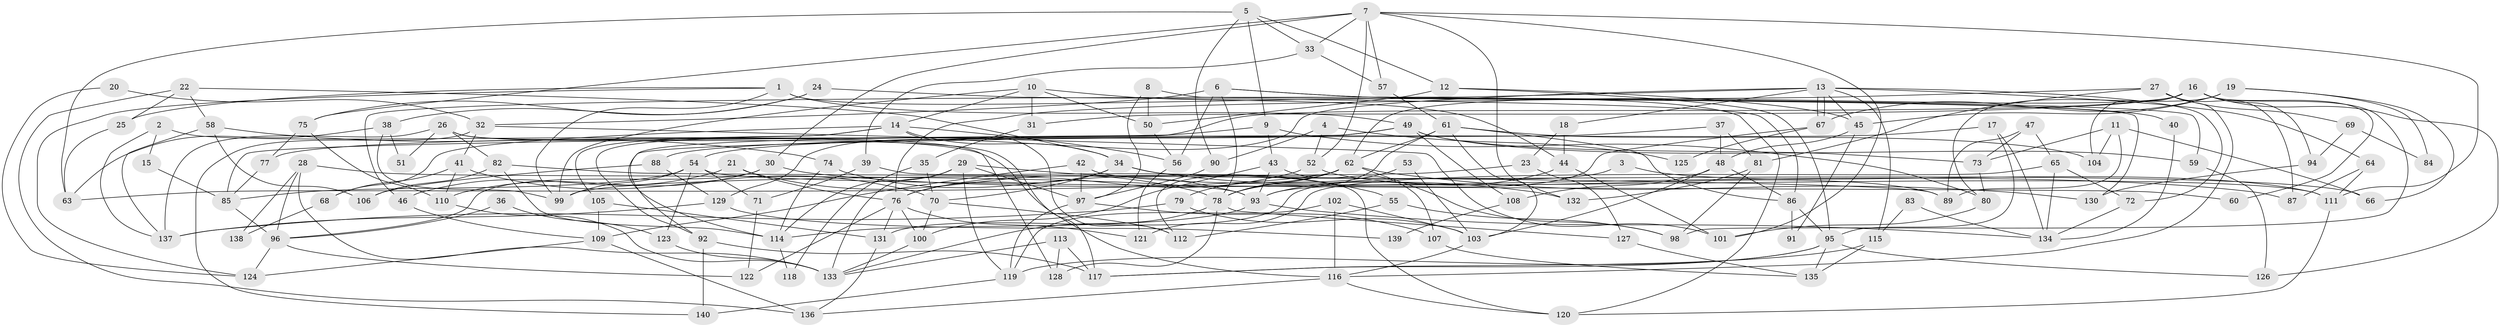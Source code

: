 // Generated by graph-tools (version 1.1) at 2025/48/03/09/25 04:48:58]
// undirected, 140 vertices, 280 edges
graph export_dot {
graph [start="1"]
  node [color=gray90,style=filled];
  1;
  2;
  3;
  4;
  5;
  6;
  7;
  8;
  9;
  10;
  11;
  12;
  13;
  14;
  15;
  16;
  17;
  18;
  19;
  20;
  21;
  22;
  23;
  24;
  25;
  26;
  27;
  28;
  29;
  30;
  31;
  32;
  33;
  34;
  35;
  36;
  37;
  38;
  39;
  40;
  41;
  42;
  43;
  44;
  45;
  46;
  47;
  48;
  49;
  50;
  51;
  52;
  53;
  54;
  55;
  56;
  57;
  58;
  59;
  60;
  61;
  62;
  63;
  64;
  65;
  66;
  67;
  68;
  69;
  70;
  71;
  72;
  73;
  74;
  75;
  76;
  77;
  78;
  79;
  80;
  81;
  82;
  83;
  84;
  85;
  86;
  87;
  88;
  89;
  90;
  91;
  92;
  93;
  94;
  95;
  96;
  97;
  98;
  99;
  100;
  101;
  102;
  103;
  104;
  105;
  106;
  107;
  108;
  109;
  110;
  111;
  112;
  113;
  114;
  115;
  116;
  117;
  118;
  119;
  120;
  121;
  122;
  123;
  124;
  125;
  126;
  127;
  128;
  129;
  130;
  131;
  132;
  133;
  134;
  135;
  136;
  137;
  138;
  139;
  140;
  1 -- 49;
  1 -- 99;
  1 -- 25;
  1 -- 120;
  1 -- 124;
  2 -- 116;
  2 -- 137;
  2 -- 15;
  3 -- 111;
  3 -- 131;
  4 -- 52;
  4 -- 90;
  4 -- 125;
  5 -- 9;
  5 -- 63;
  5 -- 12;
  5 -- 33;
  5 -- 90;
  6 -- 59;
  6 -- 78;
  6 -- 32;
  6 -- 40;
  6 -- 56;
  7 -- 52;
  7 -- 101;
  7 -- 30;
  7 -- 33;
  7 -- 57;
  7 -- 75;
  7 -- 111;
  7 -- 132;
  8 -- 97;
  8 -- 50;
  8 -- 130;
  9 -- 85;
  9 -- 80;
  9 -- 43;
  10 -- 99;
  10 -- 14;
  10 -- 31;
  10 -- 44;
  10 -- 50;
  11 -- 104;
  11 -- 66;
  11 -- 73;
  11 -- 89;
  12 -- 50;
  12 -- 45;
  12 -- 95;
  13 -- 67;
  13 -- 67;
  13 -- 45;
  13 -- 18;
  13 -- 46;
  13 -- 64;
  13 -- 72;
  13 -- 115;
  13 -- 129;
  14 -- 34;
  14 -- 112;
  14 -- 56;
  14 -- 68;
  14 -- 92;
  14 -- 105;
  15 -- 85;
  16 -- 62;
  16 -- 98;
  16 -- 31;
  16 -- 60;
  16 -- 94;
  16 -- 104;
  16 -- 114;
  16 -- 126;
  17 -- 95;
  17 -- 54;
  17 -- 134;
  18 -- 44;
  18 -- 23;
  19 -- 45;
  19 -- 67;
  19 -- 66;
  19 -- 80;
  19 -- 84;
  20 -- 32;
  20 -- 124;
  21 -- 46;
  21 -- 78;
  21 -- 76;
  22 -- 34;
  22 -- 58;
  22 -- 25;
  22 -- 136;
  23 -- 127;
  23 -- 99;
  24 -- 75;
  24 -- 38;
  24 -- 86;
  25 -- 63;
  26 -- 137;
  26 -- 82;
  26 -- 51;
  26 -- 117;
  26 -- 128;
  27 -- 87;
  27 -- 116;
  27 -- 69;
  27 -- 76;
  27 -- 81;
  28 -- 93;
  28 -- 133;
  28 -- 96;
  28 -- 138;
  29 -- 114;
  29 -- 119;
  29 -- 55;
  29 -- 97;
  29 -- 133;
  30 -- 96;
  30 -- 87;
  30 -- 110;
  31 -- 35;
  32 -- 140;
  32 -- 41;
  32 -- 101;
  33 -- 39;
  33 -- 57;
  34 -- 70;
  34 -- 76;
  34 -- 66;
  34 -- 132;
  35 -- 70;
  35 -- 118;
  36 -- 123;
  36 -- 96;
  37 -- 81;
  37 -- 48;
  37 -- 88;
  38 -- 63;
  38 -- 99;
  38 -- 51;
  39 -- 120;
  39 -- 71;
  40 -- 134;
  41 -- 110;
  41 -- 68;
  41 -- 70;
  42 -- 97;
  42 -- 111;
  42 -- 109;
  43 -- 100;
  43 -- 93;
  43 -- 107;
  44 -- 93;
  44 -- 101;
  45 -- 48;
  45 -- 91;
  46 -- 109;
  47 -- 65;
  47 -- 73;
  47 -- 89;
  48 -- 103;
  48 -- 86;
  48 -- 108;
  49 -- 92;
  49 -- 73;
  49 -- 59;
  49 -- 77;
  49 -- 108;
  50 -- 56;
  52 -- 76;
  52 -- 89;
  53 -- 78;
  53 -- 103;
  54 -- 85;
  54 -- 71;
  54 -- 60;
  54 -- 99;
  54 -- 123;
  55 -- 112;
  55 -- 98;
  56 -- 121;
  57 -- 61;
  58 -- 74;
  58 -- 106;
  58 -- 137;
  59 -- 126;
  61 -- 62;
  61 -- 78;
  61 -- 86;
  61 -- 103;
  61 -- 104;
  62 -- 98;
  62 -- 78;
  62 -- 63;
  62 -- 79;
  62 -- 112;
  62 -- 130;
  64 -- 111;
  64 -- 87;
  65 -- 121;
  65 -- 72;
  65 -- 134;
  67 -- 93;
  67 -- 125;
  68 -- 138;
  69 -- 94;
  69 -- 84;
  70 -- 100;
  70 -- 112;
  71 -- 122;
  72 -- 134;
  73 -- 80;
  74 -- 93;
  74 -- 114;
  75 -- 110;
  75 -- 77;
  76 -- 100;
  76 -- 121;
  76 -- 122;
  76 -- 131;
  77 -- 85;
  78 -- 133;
  78 -- 127;
  78 -- 128;
  79 -- 103;
  79 -- 137;
  80 -- 101;
  81 -- 132;
  81 -- 98;
  82 -- 89;
  82 -- 114;
  82 -- 106;
  83 -- 115;
  83 -- 134;
  85 -- 96;
  86 -- 91;
  86 -- 95;
  88 -- 129;
  88 -- 106;
  90 -- 97;
  92 -- 117;
  92 -- 140;
  93 -- 134;
  93 -- 114;
  94 -- 130;
  95 -- 117;
  95 -- 119;
  95 -- 126;
  95 -- 135;
  96 -- 124;
  96 -- 122;
  97 -- 107;
  97 -- 119;
  100 -- 133;
  102 -- 116;
  102 -- 119;
  102 -- 103;
  103 -- 116;
  105 -- 131;
  105 -- 109;
  107 -- 135;
  108 -- 139;
  109 -- 124;
  109 -- 136;
  110 -- 133;
  111 -- 120;
  113 -- 128;
  113 -- 117;
  113 -- 133;
  114 -- 118;
  115 -- 117;
  115 -- 135;
  116 -- 136;
  116 -- 120;
  119 -- 140;
  123 -- 133;
  127 -- 135;
  129 -- 137;
  129 -- 139;
  131 -- 136;
}
